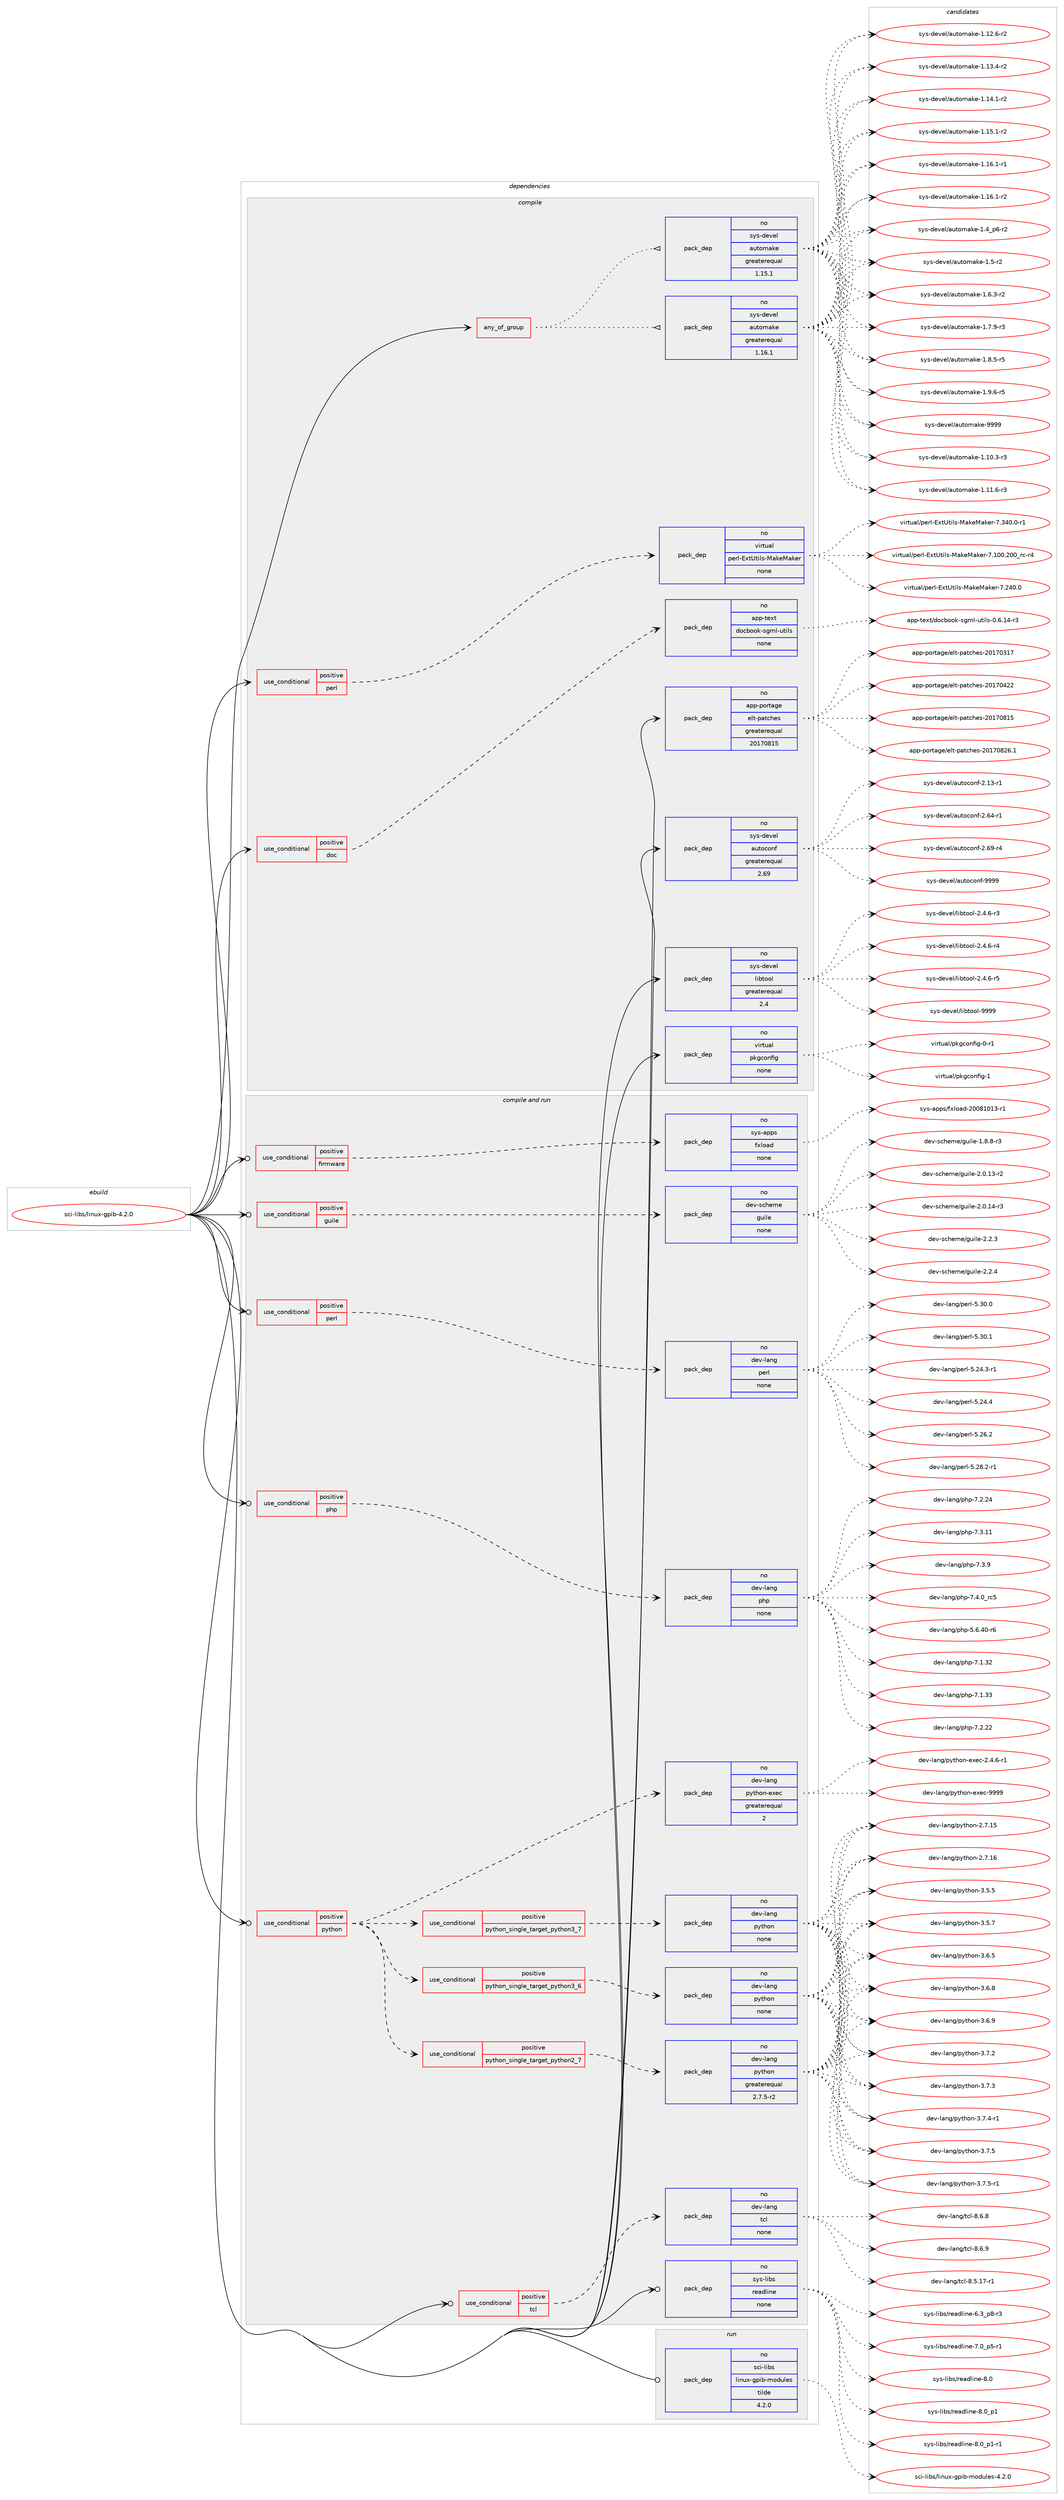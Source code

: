 digraph prolog {

# *************
# Graph options
# *************

newrank=true;
concentrate=true;
compound=true;
graph [rankdir=LR,fontname=Helvetica,fontsize=10,ranksep=1.5];#, ranksep=2.5, nodesep=0.2];
edge  [arrowhead=vee];
node  [fontname=Helvetica,fontsize=10];

# **********
# The ebuild
# **********

subgraph cluster_leftcol {
color=gray;
rank=same;
label=<<i>ebuild</i>>;
id [label="sci-libs/linux-gpib-4.2.0", color=red, width=4, href="../sci-libs/linux-gpib-4.2.0.svg"];
}

# ****************
# The dependencies
# ****************

subgraph cluster_midcol {
color=gray;
label=<<i>dependencies</i>>;
subgraph cluster_compile {
fillcolor="#eeeeee";
style=filled;
label=<<i>compile</i>>;
subgraph any14663 {
dependency858364 [label=<<TABLE BORDER="0" CELLBORDER="1" CELLSPACING="0" CELLPADDING="4"><TR><TD CELLPADDING="10">any_of_group</TD></TR></TABLE>>, shape=none, color=red];subgraph pack634765 {
dependency858365 [label=<<TABLE BORDER="0" CELLBORDER="1" CELLSPACING="0" CELLPADDING="4" WIDTH="220"><TR><TD ROWSPAN="6" CELLPADDING="30">pack_dep</TD></TR><TR><TD WIDTH="110">no</TD></TR><TR><TD>sys-devel</TD></TR><TR><TD>automake</TD></TR><TR><TD>greaterequal</TD></TR><TR><TD>1.16.1</TD></TR></TABLE>>, shape=none, color=blue];
}
dependency858364:e -> dependency858365:w [weight=20,style="dotted",arrowhead="oinv"];
subgraph pack634766 {
dependency858366 [label=<<TABLE BORDER="0" CELLBORDER="1" CELLSPACING="0" CELLPADDING="4" WIDTH="220"><TR><TD ROWSPAN="6" CELLPADDING="30">pack_dep</TD></TR><TR><TD WIDTH="110">no</TD></TR><TR><TD>sys-devel</TD></TR><TR><TD>automake</TD></TR><TR><TD>greaterequal</TD></TR><TR><TD>1.15.1</TD></TR></TABLE>>, shape=none, color=blue];
}
dependency858364:e -> dependency858366:w [weight=20,style="dotted",arrowhead="oinv"];
}
id:e -> dependency858364:w [weight=20,style="solid",arrowhead="vee"];
subgraph cond208427 {
dependency858367 [label=<<TABLE BORDER="0" CELLBORDER="1" CELLSPACING="0" CELLPADDING="4"><TR><TD ROWSPAN="3" CELLPADDING="10">use_conditional</TD></TR><TR><TD>positive</TD></TR><TR><TD>doc</TD></TR></TABLE>>, shape=none, color=red];
subgraph pack634767 {
dependency858368 [label=<<TABLE BORDER="0" CELLBORDER="1" CELLSPACING="0" CELLPADDING="4" WIDTH="220"><TR><TD ROWSPAN="6" CELLPADDING="30">pack_dep</TD></TR><TR><TD WIDTH="110">no</TD></TR><TR><TD>app-text</TD></TR><TR><TD>docbook-sgml-utils</TD></TR><TR><TD>none</TD></TR><TR><TD></TD></TR></TABLE>>, shape=none, color=blue];
}
dependency858367:e -> dependency858368:w [weight=20,style="dashed",arrowhead="vee"];
}
id:e -> dependency858367:w [weight=20,style="solid",arrowhead="vee"];
subgraph cond208428 {
dependency858369 [label=<<TABLE BORDER="0" CELLBORDER="1" CELLSPACING="0" CELLPADDING="4"><TR><TD ROWSPAN="3" CELLPADDING="10">use_conditional</TD></TR><TR><TD>positive</TD></TR><TR><TD>perl</TD></TR></TABLE>>, shape=none, color=red];
subgraph pack634768 {
dependency858370 [label=<<TABLE BORDER="0" CELLBORDER="1" CELLSPACING="0" CELLPADDING="4" WIDTH="220"><TR><TD ROWSPAN="6" CELLPADDING="30">pack_dep</TD></TR><TR><TD WIDTH="110">no</TD></TR><TR><TD>virtual</TD></TR><TR><TD>perl-ExtUtils-MakeMaker</TD></TR><TR><TD>none</TD></TR><TR><TD></TD></TR></TABLE>>, shape=none, color=blue];
}
dependency858369:e -> dependency858370:w [weight=20,style="dashed",arrowhead="vee"];
}
id:e -> dependency858369:w [weight=20,style="solid",arrowhead="vee"];
subgraph pack634769 {
dependency858371 [label=<<TABLE BORDER="0" CELLBORDER="1" CELLSPACING="0" CELLPADDING="4" WIDTH="220"><TR><TD ROWSPAN="6" CELLPADDING="30">pack_dep</TD></TR><TR><TD WIDTH="110">no</TD></TR><TR><TD>app-portage</TD></TR><TR><TD>elt-patches</TD></TR><TR><TD>greaterequal</TD></TR><TR><TD>20170815</TD></TR></TABLE>>, shape=none, color=blue];
}
id:e -> dependency858371:w [weight=20,style="solid",arrowhead="vee"];
subgraph pack634770 {
dependency858372 [label=<<TABLE BORDER="0" CELLBORDER="1" CELLSPACING="0" CELLPADDING="4" WIDTH="220"><TR><TD ROWSPAN="6" CELLPADDING="30">pack_dep</TD></TR><TR><TD WIDTH="110">no</TD></TR><TR><TD>sys-devel</TD></TR><TR><TD>autoconf</TD></TR><TR><TD>greaterequal</TD></TR><TR><TD>2.69</TD></TR></TABLE>>, shape=none, color=blue];
}
id:e -> dependency858372:w [weight=20,style="solid",arrowhead="vee"];
subgraph pack634771 {
dependency858373 [label=<<TABLE BORDER="0" CELLBORDER="1" CELLSPACING="0" CELLPADDING="4" WIDTH="220"><TR><TD ROWSPAN="6" CELLPADDING="30">pack_dep</TD></TR><TR><TD WIDTH="110">no</TD></TR><TR><TD>sys-devel</TD></TR><TR><TD>libtool</TD></TR><TR><TD>greaterequal</TD></TR><TR><TD>2.4</TD></TR></TABLE>>, shape=none, color=blue];
}
id:e -> dependency858373:w [weight=20,style="solid",arrowhead="vee"];
subgraph pack634772 {
dependency858374 [label=<<TABLE BORDER="0" CELLBORDER="1" CELLSPACING="0" CELLPADDING="4" WIDTH="220"><TR><TD ROWSPAN="6" CELLPADDING="30">pack_dep</TD></TR><TR><TD WIDTH="110">no</TD></TR><TR><TD>virtual</TD></TR><TR><TD>pkgconfig</TD></TR><TR><TD>none</TD></TR><TR><TD></TD></TR></TABLE>>, shape=none, color=blue];
}
id:e -> dependency858374:w [weight=20,style="solid",arrowhead="vee"];
}
subgraph cluster_compileandrun {
fillcolor="#eeeeee";
style=filled;
label=<<i>compile and run</i>>;
subgraph cond208429 {
dependency858375 [label=<<TABLE BORDER="0" CELLBORDER="1" CELLSPACING="0" CELLPADDING="4"><TR><TD ROWSPAN="3" CELLPADDING="10">use_conditional</TD></TR><TR><TD>positive</TD></TR><TR><TD>firmware</TD></TR></TABLE>>, shape=none, color=red];
subgraph pack634773 {
dependency858376 [label=<<TABLE BORDER="0" CELLBORDER="1" CELLSPACING="0" CELLPADDING="4" WIDTH="220"><TR><TD ROWSPAN="6" CELLPADDING="30">pack_dep</TD></TR><TR><TD WIDTH="110">no</TD></TR><TR><TD>sys-apps</TD></TR><TR><TD>fxload</TD></TR><TR><TD>none</TD></TR><TR><TD></TD></TR></TABLE>>, shape=none, color=blue];
}
dependency858375:e -> dependency858376:w [weight=20,style="dashed",arrowhead="vee"];
}
id:e -> dependency858375:w [weight=20,style="solid",arrowhead="odotvee"];
subgraph cond208430 {
dependency858377 [label=<<TABLE BORDER="0" CELLBORDER="1" CELLSPACING="0" CELLPADDING="4"><TR><TD ROWSPAN="3" CELLPADDING="10">use_conditional</TD></TR><TR><TD>positive</TD></TR><TR><TD>guile</TD></TR></TABLE>>, shape=none, color=red];
subgraph pack634774 {
dependency858378 [label=<<TABLE BORDER="0" CELLBORDER="1" CELLSPACING="0" CELLPADDING="4" WIDTH="220"><TR><TD ROWSPAN="6" CELLPADDING="30">pack_dep</TD></TR><TR><TD WIDTH="110">no</TD></TR><TR><TD>dev-scheme</TD></TR><TR><TD>guile</TD></TR><TR><TD>none</TD></TR><TR><TD></TD></TR></TABLE>>, shape=none, color=blue];
}
dependency858377:e -> dependency858378:w [weight=20,style="dashed",arrowhead="vee"];
}
id:e -> dependency858377:w [weight=20,style="solid",arrowhead="odotvee"];
subgraph cond208431 {
dependency858379 [label=<<TABLE BORDER="0" CELLBORDER="1" CELLSPACING="0" CELLPADDING="4"><TR><TD ROWSPAN="3" CELLPADDING="10">use_conditional</TD></TR><TR><TD>positive</TD></TR><TR><TD>perl</TD></TR></TABLE>>, shape=none, color=red];
subgraph pack634775 {
dependency858380 [label=<<TABLE BORDER="0" CELLBORDER="1" CELLSPACING="0" CELLPADDING="4" WIDTH="220"><TR><TD ROWSPAN="6" CELLPADDING="30">pack_dep</TD></TR><TR><TD WIDTH="110">no</TD></TR><TR><TD>dev-lang</TD></TR><TR><TD>perl</TD></TR><TR><TD>none</TD></TR><TR><TD></TD></TR></TABLE>>, shape=none, color=blue];
}
dependency858379:e -> dependency858380:w [weight=20,style="dashed",arrowhead="vee"];
}
id:e -> dependency858379:w [weight=20,style="solid",arrowhead="odotvee"];
subgraph cond208432 {
dependency858381 [label=<<TABLE BORDER="0" CELLBORDER="1" CELLSPACING="0" CELLPADDING="4"><TR><TD ROWSPAN="3" CELLPADDING="10">use_conditional</TD></TR><TR><TD>positive</TD></TR><TR><TD>php</TD></TR></TABLE>>, shape=none, color=red];
subgraph pack634776 {
dependency858382 [label=<<TABLE BORDER="0" CELLBORDER="1" CELLSPACING="0" CELLPADDING="4" WIDTH="220"><TR><TD ROWSPAN="6" CELLPADDING="30">pack_dep</TD></TR><TR><TD WIDTH="110">no</TD></TR><TR><TD>dev-lang</TD></TR><TR><TD>php</TD></TR><TR><TD>none</TD></TR><TR><TD></TD></TR></TABLE>>, shape=none, color=blue];
}
dependency858381:e -> dependency858382:w [weight=20,style="dashed",arrowhead="vee"];
}
id:e -> dependency858381:w [weight=20,style="solid",arrowhead="odotvee"];
subgraph cond208433 {
dependency858383 [label=<<TABLE BORDER="0" CELLBORDER="1" CELLSPACING="0" CELLPADDING="4"><TR><TD ROWSPAN="3" CELLPADDING="10">use_conditional</TD></TR><TR><TD>positive</TD></TR><TR><TD>python</TD></TR></TABLE>>, shape=none, color=red];
subgraph cond208434 {
dependency858384 [label=<<TABLE BORDER="0" CELLBORDER="1" CELLSPACING="0" CELLPADDING="4"><TR><TD ROWSPAN="3" CELLPADDING="10">use_conditional</TD></TR><TR><TD>positive</TD></TR><TR><TD>python_single_target_python2_7</TD></TR></TABLE>>, shape=none, color=red];
subgraph pack634777 {
dependency858385 [label=<<TABLE BORDER="0" CELLBORDER="1" CELLSPACING="0" CELLPADDING="4" WIDTH="220"><TR><TD ROWSPAN="6" CELLPADDING="30">pack_dep</TD></TR><TR><TD WIDTH="110">no</TD></TR><TR><TD>dev-lang</TD></TR><TR><TD>python</TD></TR><TR><TD>greaterequal</TD></TR><TR><TD>2.7.5-r2</TD></TR></TABLE>>, shape=none, color=blue];
}
dependency858384:e -> dependency858385:w [weight=20,style="dashed",arrowhead="vee"];
}
dependency858383:e -> dependency858384:w [weight=20,style="dashed",arrowhead="vee"];
subgraph cond208435 {
dependency858386 [label=<<TABLE BORDER="0" CELLBORDER="1" CELLSPACING="0" CELLPADDING="4"><TR><TD ROWSPAN="3" CELLPADDING="10">use_conditional</TD></TR><TR><TD>positive</TD></TR><TR><TD>python_single_target_python3_6</TD></TR></TABLE>>, shape=none, color=red];
subgraph pack634778 {
dependency858387 [label=<<TABLE BORDER="0" CELLBORDER="1" CELLSPACING="0" CELLPADDING="4" WIDTH="220"><TR><TD ROWSPAN="6" CELLPADDING="30">pack_dep</TD></TR><TR><TD WIDTH="110">no</TD></TR><TR><TD>dev-lang</TD></TR><TR><TD>python</TD></TR><TR><TD>none</TD></TR><TR><TD></TD></TR></TABLE>>, shape=none, color=blue];
}
dependency858386:e -> dependency858387:w [weight=20,style="dashed",arrowhead="vee"];
}
dependency858383:e -> dependency858386:w [weight=20,style="dashed",arrowhead="vee"];
subgraph cond208436 {
dependency858388 [label=<<TABLE BORDER="0" CELLBORDER="1" CELLSPACING="0" CELLPADDING="4"><TR><TD ROWSPAN="3" CELLPADDING="10">use_conditional</TD></TR><TR><TD>positive</TD></TR><TR><TD>python_single_target_python3_7</TD></TR></TABLE>>, shape=none, color=red];
subgraph pack634779 {
dependency858389 [label=<<TABLE BORDER="0" CELLBORDER="1" CELLSPACING="0" CELLPADDING="4" WIDTH="220"><TR><TD ROWSPAN="6" CELLPADDING="30">pack_dep</TD></TR><TR><TD WIDTH="110">no</TD></TR><TR><TD>dev-lang</TD></TR><TR><TD>python</TD></TR><TR><TD>none</TD></TR><TR><TD></TD></TR></TABLE>>, shape=none, color=blue];
}
dependency858388:e -> dependency858389:w [weight=20,style="dashed",arrowhead="vee"];
}
dependency858383:e -> dependency858388:w [weight=20,style="dashed",arrowhead="vee"];
subgraph pack634780 {
dependency858390 [label=<<TABLE BORDER="0" CELLBORDER="1" CELLSPACING="0" CELLPADDING="4" WIDTH="220"><TR><TD ROWSPAN="6" CELLPADDING="30">pack_dep</TD></TR><TR><TD WIDTH="110">no</TD></TR><TR><TD>dev-lang</TD></TR><TR><TD>python-exec</TD></TR><TR><TD>greaterequal</TD></TR><TR><TD>2</TD></TR></TABLE>>, shape=none, color=blue];
}
dependency858383:e -> dependency858390:w [weight=20,style="dashed",arrowhead="vee"];
}
id:e -> dependency858383:w [weight=20,style="solid",arrowhead="odotvee"];
subgraph cond208437 {
dependency858391 [label=<<TABLE BORDER="0" CELLBORDER="1" CELLSPACING="0" CELLPADDING="4"><TR><TD ROWSPAN="3" CELLPADDING="10">use_conditional</TD></TR><TR><TD>positive</TD></TR><TR><TD>tcl</TD></TR></TABLE>>, shape=none, color=red];
subgraph pack634781 {
dependency858392 [label=<<TABLE BORDER="0" CELLBORDER="1" CELLSPACING="0" CELLPADDING="4" WIDTH="220"><TR><TD ROWSPAN="6" CELLPADDING="30">pack_dep</TD></TR><TR><TD WIDTH="110">no</TD></TR><TR><TD>dev-lang</TD></TR><TR><TD>tcl</TD></TR><TR><TD>none</TD></TR><TR><TD></TD></TR></TABLE>>, shape=none, color=blue];
}
dependency858391:e -> dependency858392:w [weight=20,style="dashed",arrowhead="vee"];
}
id:e -> dependency858391:w [weight=20,style="solid",arrowhead="odotvee"];
subgraph pack634782 {
dependency858393 [label=<<TABLE BORDER="0" CELLBORDER="1" CELLSPACING="0" CELLPADDING="4" WIDTH="220"><TR><TD ROWSPAN="6" CELLPADDING="30">pack_dep</TD></TR><TR><TD WIDTH="110">no</TD></TR><TR><TD>sys-libs</TD></TR><TR><TD>readline</TD></TR><TR><TD>none</TD></TR><TR><TD></TD></TR></TABLE>>, shape=none, color=blue];
}
id:e -> dependency858393:w [weight=20,style="solid",arrowhead="odotvee"];
}
subgraph cluster_run {
fillcolor="#eeeeee";
style=filled;
label=<<i>run</i>>;
subgraph pack634783 {
dependency858394 [label=<<TABLE BORDER="0" CELLBORDER="1" CELLSPACING="0" CELLPADDING="4" WIDTH="220"><TR><TD ROWSPAN="6" CELLPADDING="30">pack_dep</TD></TR><TR><TD WIDTH="110">no</TD></TR><TR><TD>sci-libs</TD></TR><TR><TD>linux-gpib-modules</TD></TR><TR><TD>tilde</TD></TR><TR><TD>4.2.0</TD></TR></TABLE>>, shape=none, color=blue];
}
id:e -> dependency858394:w [weight=20,style="solid",arrowhead="odot"];
}
}

# **************
# The candidates
# **************

subgraph cluster_choices {
rank=same;
color=gray;
label=<<i>candidates</i>>;

subgraph choice634765 {
color=black;
nodesep=1;
choice11512111545100101118101108479711711611110997107101454946494846514511451 [label="sys-devel/automake-1.10.3-r3", color=red, width=4,href="../sys-devel/automake-1.10.3-r3.svg"];
choice11512111545100101118101108479711711611110997107101454946494946544511451 [label="sys-devel/automake-1.11.6-r3", color=red, width=4,href="../sys-devel/automake-1.11.6-r3.svg"];
choice11512111545100101118101108479711711611110997107101454946495046544511450 [label="sys-devel/automake-1.12.6-r2", color=red, width=4,href="../sys-devel/automake-1.12.6-r2.svg"];
choice11512111545100101118101108479711711611110997107101454946495146524511450 [label="sys-devel/automake-1.13.4-r2", color=red, width=4,href="../sys-devel/automake-1.13.4-r2.svg"];
choice11512111545100101118101108479711711611110997107101454946495246494511450 [label="sys-devel/automake-1.14.1-r2", color=red, width=4,href="../sys-devel/automake-1.14.1-r2.svg"];
choice11512111545100101118101108479711711611110997107101454946495346494511450 [label="sys-devel/automake-1.15.1-r2", color=red, width=4,href="../sys-devel/automake-1.15.1-r2.svg"];
choice11512111545100101118101108479711711611110997107101454946495446494511449 [label="sys-devel/automake-1.16.1-r1", color=red, width=4,href="../sys-devel/automake-1.16.1-r1.svg"];
choice11512111545100101118101108479711711611110997107101454946495446494511450 [label="sys-devel/automake-1.16.1-r2", color=red, width=4,href="../sys-devel/automake-1.16.1-r2.svg"];
choice115121115451001011181011084797117116111109971071014549465295112544511450 [label="sys-devel/automake-1.4_p6-r2", color=red, width=4,href="../sys-devel/automake-1.4_p6-r2.svg"];
choice11512111545100101118101108479711711611110997107101454946534511450 [label="sys-devel/automake-1.5-r2", color=red, width=4,href="../sys-devel/automake-1.5-r2.svg"];
choice115121115451001011181011084797117116111109971071014549465446514511450 [label="sys-devel/automake-1.6.3-r2", color=red, width=4,href="../sys-devel/automake-1.6.3-r2.svg"];
choice115121115451001011181011084797117116111109971071014549465546574511451 [label="sys-devel/automake-1.7.9-r3", color=red, width=4,href="../sys-devel/automake-1.7.9-r3.svg"];
choice115121115451001011181011084797117116111109971071014549465646534511453 [label="sys-devel/automake-1.8.5-r5", color=red, width=4,href="../sys-devel/automake-1.8.5-r5.svg"];
choice115121115451001011181011084797117116111109971071014549465746544511453 [label="sys-devel/automake-1.9.6-r5", color=red, width=4,href="../sys-devel/automake-1.9.6-r5.svg"];
choice115121115451001011181011084797117116111109971071014557575757 [label="sys-devel/automake-9999", color=red, width=4,href="../sys-devel/automake-9999.svg"];
dependency858365:e -> choice11512111545100101118101108479711711611110997107101454946494846514511451:w [style=dotted,weight="100"];
dependency858365:e -> choice11512111545100101118101108479711711611110997107101454946494946544511451:w [style=dotted,weight="100"];
dependency858365:e -> choice11512111545100101118101108479711711611110997107101454946495046544511450:w [style=dotted,weight="100"];
dependency858365:e -> choice11512111545100101118101108479711711611110997107101454946495146524511450:w [style=dotted,weight="100"];
dependency858365:e -> choice11512111545100101118101108479711711611110997107101454946495246494511450:w [style=dotted,weight="100"];
dependency858365:e -> choice11512111545100101118101108479711711611110997107101454946495346494511450:w [style=dotted,weight="100"];
dependency858365:e -> choice11512111545100101118101108479711711611110997107101454946495446494511449:w [style=dotted,weight="100"];
dependency858365:e -> choice11512111545100101118101108479711711611110997107101454946495446494511450:w [style=dotted,weight="100"];
dependency858365:e -> choice115121115451001011181011084797117116111109971071014549465295112544511450:w [style=dotted,weight="100"];
dependency858365:e -> choice11512111545100101118101108479711711611110997107101454946534511450:w [style=dotted,weight="100"];
dependency858365:e -> choice115121115451001011181011084797117116111109971071014549465446514511450:w [style=dotted,weight="100"];
dependency858365:e -> choice115121115451001011181011084797117116111109971071014549465546574511451:w [style=dotted,weight="100"];
dependency858365:e -> choice115121115451001011181011084797117116111109971071014549465646534511453:w [style=dotted,weight="100"];
dependency858365:e -> choice115121115451001011181011084797117116111109971071014549465746544511453:w [style=dotted,weight="100"];
dependency858365:e -> choice115121115451001011181011084797117116111109971071014557575757:w [style=dotted,weight="100"];
}
subgraph choice634766 {
color=black;
nodesep=1;
choice11512111545100101118101108479711711611110997107101454946494846514511451 [label="sys-devel/automake-1.10.3-r3", color=red, width=4,href="../sys-devel/automake-1.10.3-r3.svg"];
choice11512111545100101118101108479711711611110997107101454946494946544511451 [label="sys-devel/automake-1.11.6-r3", color=red, width=4,href="../sys-devel/automake-1.11.6-r3.svg"];
choice11512111545100101118101108479711711611110997107101454946495046544511450 [label="sys-devel/automake-1.12.6-r2", color=red, width=4,href="../sys-devel/automake-1.12.6-r2.svg"];
choice11512111545100101118101108479711711611110997107101454946495146524511450 [label="sys-devel/automake-1.13.4-r2", color=red, width=4,href="../sys-devel/automake-1.13.4-r2.svg"];
choice11512111545100101118101108479711711611110997107101454946495246494511450 [label="sys-devel/automake-1.14.1-r2", color=red, width=4,href="../sys-devel/automake-1.14.1-r2.svg"];
choice11512111545100101118101108479711711611110997107101454946495346494511450 [label="sys-devel/automake-1.15.1-r2", color=red, width=4,href="../sys-devel/automake-1.15.1-r2.svg"];
choice11512111545100101118101108479711711611110997107101454946495446494511449 [label="sys-devel/automake-1.16.1-r1", color=red, width=4,href="../sys-devel/automake-1.16.1-r1.svg"];
choice11512111545100101118101108479711711611110997107101454946495446494511450 [label="sys-devel/automake-1.16.1-r2", color=red, width=4,href="../sys-devel/automake-1.16.1-r2.svg"];
choice115121115451001011181011084797117116111109971071014549465295112544511450 [label="sys-devel/automake-1.4_p6-r2", color=red, width=4,href="../sys-devel/automake-1.4_p6-r2.svg"];
choice11512111545100101118101108479711711611110997107101454946534511450 [label="sys-devel/automake-1.5-r2", color=red, width=4,href="../sys-devel/automake-1.5-r2.svg"];
choice115121115451001011181011084797117116111109971071014549465446514511450 [label="sys-devel/automake-1.6.3-r2", color=red, width=4,href="../sys-devel/automake-1.6.3-r2.svg"];
choice115121115451001011181011084797117116111109971071014549465546574511451 [label="sys-devel/automake-1.7.9-r3", color=red, width=4,href="../sys-devel/automake-1.7.9-r3.svg"];
choice115121115451001011181011084797117116111109971071014549465646534511453 [label="sys-devel/automake-1.8.5-r5", color=red, width=4,href="../sys-devel/automake-1.8.5-r5.svg"];
choice115121115451001011181011084797117116111109971071014549465746544511453 [label="sys-devel/automake-1.9.6-r5", color=red, width=4,href="../sys-devel/automake-1.9.6-r5.svg"];
choice115121115451001011181011084797117116111109971071014557575757 [label="sys-devel/automake-9999", color=red, width=4,href="../sys-devel/automake-9999.svg"];
dependency858366:e -> choice11512111545100101118101108479711711611110997107101454946494846514511451:w [style=dotted,weight="100"];
dependency858366:e -> choice11512111545100101118101108479711711611110997107101454946494946544511451:w [style=dotted,weight="100"];
dependency858366:e -> choice11512111545100101118101108479711711611110997107101454946495046544511450:w [style=dotted,weight="100"];
dependency858366:e -> choice11512111545100101118101108479711711611110997107101454946495146524511450:w [style=dotted,weight="100"];
dependency858366:e -> choice11512111545100101118101108479711711611110997107101454946495246494511450:w [style=dotted,weight="100"];
dependency858366:e -> choice11512111545100101118101108479711711611110997107101454946495346494511450:w [style=dotted,weight="100"];
dependency858366:e -> choice11512111545100101118101108479711711611110997107101454946495446494511449:w [style=dotted,weight="100"];
dependency858366:e -> choice11512111545100101118101108479711711611110997107101454946495446494511450:w [style=dotted,weight="100"];
dependency858366:e -> choice115121115451001011181011084797117116111109971071014549465295112544511450:w [style=dotted,weight="100"];
dependency858366:e -> choice11512111545100101118101108479711711611110997107101454946534511450:w [style=dotted,weight="100"];
dependency858366:e -> choice115121115451001011181011084797117116111109971071014549465446514511450:w [style=dotted,weight="100"];
dependency858366:e -> choice115121115451001011181011084797117116111109971071014549465546574511451:w [style=dotted,weight="100"];
dependency858366:e -> choice115121115451001011181011084797117116111109971071014549465646534511453:w [style=dotted,weight="100"];
dependency858366:e -> choice115121115451001011181011084797117116111109971071014549465746544511453:w [style=dotted,weight="100"];
dependency858366:e -> choice115121115451001011181011084797117116111109971071014557575757:w [style=dotted,weight="100"];
}
subgraph choice634767 {
color=black;
nodesep=1;
choice97112112451161011201164710011199981111111074511510310910845117116105108115454846544649524511451 [label="app-text/docbook-sgml-utils-0.6.14-r3", color=red, width=4,href="../app-text/docbook-sgml-utils-0.6.14-r3.svg"];
dependency858368:e -> choice97112112451161011201164710011199981111111074511510310910845117116105108115454846544649524511451:w [style=dotted,weight="100"];
}
subgraph choice634768 {
color=black;
nodesep=1;
choice118105114116117971084711210111410845691201168511610510811545779710710177971071011144555464948484650484895114994511452 [label="virtual/perl-ExtUtils-MakeMaker-7.100.200_rc-r4", color=red, width=4,href="../virtual/perl-ExtUtils-MakeMaker-7.100.200_rc-r4.svg"];
choice118105114116117971084711210111410845691201168511610510811545779710710177971071011144555465052484648 [label="virtual/perl-ExtUtils-MakeMaker-7.240.0", color=red, width=4,href="../virtual/perl-ExtUtils-MakeMaker-7.240.0.svg"];
choice1181051141161179710847112101114108456912011685116105108115457797107101779710710111445554651524846484511449 [label="virtual/perl-ExtUtils-MakeMaker-7.340.0-r1", color=red, width=4,href="../virtual/perl-ExtUtils-MakeMaker-7.340.0-r1.svg"];
dependency858370:e -> choice118105114116117971084711210111410845691201168511610510811545779710710177971071011144555464948484650484895114994511452:w [style=dotted,weight="100"];
dependency858370:e -> choice118105114116117971084711210111410845691201168511610510811545779710710177971071011144555465052484648:w [style=dotted,weight="100"];
dependency858370:e -> choice1181051141161179710847112101114108456912011685116105108115457797107101779710710111445554651524846484511449:w [style=dotted,weight="100"];
}
subgraph choice634769 {
color=black;
nodesep=1;
choice97112112451121111141169710310147101108116451129711699104101115455048495548514955 [label="app-portage/elt-patches-20170317", color=red, width=4,href="../app-portage/elt-patches-20170317.svg"];
choice97112112451121111141169710310147101108116451129711699104101115455048495548525050 [label="app-portage/elt-patches-20170422", color=red, width=4,href="../app-portage/elt-patches-20170422.svg"];
choice97112112451121111141169710310147101108116451129711699104101115455048495548564953 [label="app-portage/elt-patches-20170815", color=red, width=4,href="../app-portage/elt-patches-20170815.svg"];
choice971121124511211111411697103101471011081164511297116991041011154550484955485650544649 [label="app-portage/elt-patches-20170826.1", color=red, width=4,href="../app-portage/elt-patches-20170826.1.svg"];
dependency858371:e -> choice97112112451121111141169710310147101108116451129711699104101115455048495548514955:w [style=dotted,weight="100"];
dependency858371:e -> choice97112112451121111141169710310147101108116451129711699104101115455048495548525050:w [style=dotted,weight="100"];
dependency858371:e -> choice97112112451121111141169710310147101108116451129711699104101115455048495548564953:w [style=dotted,weight="100"];
dependency858371:e -> choice971121124511211111411697103101471011081164511297116991041011154550484955485650544649:w [style=dotted,weight="100"];
}
subgraph choice634770 {
color=black;
nodesep=1;
choice1151211154510010111810110847971171161119911111010245504649514511449 [label="sys-devel/autoconf-2.13-r1", color=red, width=4,href="../sys-devel/autoconf-2.13-r1.svg"];
choice1151211154510010111810110847971171161119911111010245504654524511449 [label="sys-devel/autoconf-2.64-r1", color=red, width=4,href="../sys-devel/autoconf-2.64-r1.svg"];
choice1151211154510010111810110847971171161119911111010245504654574511452 [label="sys-devel/autoconf-2.69-r4", color=red, width=4,href="../sys-devel/autoconf-2.69-r4.svg"];
choice115121115451001011181011084797117116111991111101024557575757 [label="sys-devel/autoconf-9999", color=red, width=4,href="../sys-devel/autoconf-9999.svg"];
dependency858372:e -> choice1151211154510010111810110847971171161119911111010245504649514511449:w [style=dotted,weight="100"];
dependency858372:e -> choice1151211154510010111810110847971171161119911111010245504654524511449:w [style=dotted,weight="100"];
dependency858372:e -> choice1151211154510010111810110847971171161119911111010245504654574511452:w [style=dotted,weight="100"];
dependency858372:e -> choice115121115451001011181011084797117116111991111101024557575757:w [style=dotted,weight="100"];
}
subgraph choice634771 {
color=black;
nodesep=1;
choice1151211154510010111810110847108105981161111111084550465246544511451 [label="sys-devel/libtool-2.4.6-r3", color=red, width=4,href="../sys-devel/libtool-2.4.6-r3.svg"];
choice1151211154510010111810110847108105981161111111084550465246544511452 [label="sys-devel/libtool-2.4.6-r4", color=red, width=4,href="../sys-devel/libtool-2.4.6-r4.svg"];
choice1151211154510010111810110847108105981161111111084550465246544511453 [label="sys-devel/libtool-2.4.6-r5", color=red, width=4,href="../sys-devel/libtool-2.4.6-r5.svg"];
choice1151211154510010111810110847108105981161111111084557575757 [label="sys-devel/libtool-9999", color=red, width=4,href="../sys-devel/libtool-9999.svg"];
dependency858373:e -> choice1151211154510010111810110847108105981161111111084550465246544511451:w [style=dotted,weight="100"];
dependency858373:e -> choice1151211154510010111810110847108105981161111111084550465246544511452:w [style=dotted,weight="100"];
dependency858373:e -> choice1151211154510010111810110847108105981161111111084550465246544511453:w [style=dotted,weight="100"];
dependency858373:e -> choice1151211154510010111810110847108105981161111111084557575757:w [style=dotted,weight="100"];
}
subgraph choice634772 {
color=black;
nodesep=1;
choice11810511411611797108471121071039911111010210510345484511449 [label="virtual/pkgconfig-0-r1", color=red, width=4,href="../virtual/pkgconfig-0-r1.svg"];
choice1181051141161179710847112107103991111101021051034549 [label="virtual/pkgconfig-1", color=red, width=4,href="../virtual/pkgconfig-1.svg"];
dependency858374:e -> choice11810511411611797108471121071039911111010210510345484511449:w [style=dotted,weight="100"];
dependency858374:e -> choice1181051141161179710847112107103991111101021051034549:w [style=dotted,weight="100"];
}
subgraph choice634773 {
color=black;
nodesep=1;
choice115121115459711211211547102120108111971004550484856494849514511449 [label="sys-apps/fxload-20081013-r1", color=red, width=4,href="../sys-apps/fxload-20081013-r1.svg"];
dependency858376:e -> choice115121115459711211211547102120108111971004550484856494849514511449:w [style=dotted,weight="100"];
}
subgraph choice634774 {
color=black;
nodesep=1;
choice1001011184511599104101109101471031171051081014549465646564511451 [label="dev-scheme/guile-1.8.8-r3", color=red, width=4,href="../dev-scheme/guile-1.8.8-r3.svg"];
choice100101118451159910410110910147103117105108101455046484649514511450 [label="dev-scheme/guile-2.0.13-r2", color=red, width=4,href="../dev-scheme/guile-2.0.13-r2.svg"];
choice100101118451159910410110910147103117105108101455046484649524511451 [label="dev-scheme/guile-2.0.14-r3", color=red, width=4,href="../dev-scheme/guile-2.0.14-r3.svg"];
choice100101118451159910410110910147103117105108101455046504651 [label="dev-scheme/guile-2.2.3", color=red, width=4,href="../dev-scheme/guile-2.2.3.svg"];
choice100101118451159910410110910147103117105108101455046504652 [label="dev-scheme/guile-2.2.4", color=red, width=4,href="../dev-scheme/guile-2.2.4.svg"];
dependency858378:e -> choice1001011184511599104101109101471031171051081014549465646564511451:w [style=dotted,weight="100"];
dependency858378:e -> choice100101118451159910410110910147103117105108101455046484649514511450:w [style=dotted,weight="100"];
dependency858378:e -> choice100101118451159910410110910147103117105108101455046484649524511451:w [style=dotted,weight="100"];
dependency858378:e -> choice100101118451159910410110910147103117105108101455046504651:w [style=dotted,weight="100"];
dependency858378:e -> choice100101118451159910410110910147103117105108101455046504652:w [style=dotted,weight="100"];
}
subgraph choice634775 {
color=black;
nodesep=1;
choice100101118451089711010347112101114108455346505246514511449 [label="dev-lang/perl-5.24.3-r1", color=red, width=4,href="../dev-lang/perl-5.24.3-r1.svg"];
choice10010111845108971101034711210111410845534650524652 [label="dev-lang/perl-5.24.4", color=red, width=4,href="../dev-lang/perl-5.24.4.svg"];
choice10010111845108971101034711210111410845534650544650 [label="dev-lang/perl-5.26.2", color=red, width=4,href="../dev-lang/perl-5.26.2.svg"];
choice100101118451089711010347112101114108455346505646504511449 [label="dev-lang/perl-5.28.2-r1", color=red, width=4,href="../dev-lang/perl-5.28.2-r1.svg"];
choice10010111845108971101034711210111410845534651484648 [label="dev-lang/perl-5.30.0", color=red, width=4,href="../dev-lang/perl-5.30.0.svg"];
choice10010111845108971101034711210111410845534651484649 [label="dev-lang/perl-5.30.1", color=red, width=4,href="../dev-lang/perl-5.30.1.svg"];
dependency858380:e -> choice100101118451089711010347112101114108455346505246514511449:w [style=dotted,weight="100"];
dependency858380:e -> choice10010111845108971101034711210111410845534650524652:w [style=dotted,weight="100"];
dependency858380:e -> choice10010111845108971101034711210111410845534650544650:w [style=dotted,weight="100"];
dependency858380:e -> choice100101118451089711010347112101114108455346505646504511449:w [style=dotted,weight="100"];
dependency858380:e -> choice10010111845108971101034711210111410845534651484648:w [style=dotted,weight="100"];
dependency858380:e -> choice10010111845108971101034711210111410845534651484649:w [style=dotted,weight="100"];
}
subgraph choice634776 {
color=black;
nodesep=1;
choice100101118451089711010347112104112455346544652484511454 [label="dev-lang/php-5.6.40-r6", color=red, width=4,href="../dev-lang/php-5.6.40-r6.svg"];
choice10010111845108971101034711210411245554649465150 [label="dev-lang/php-7.1.32", color=red, width=4,href="../dev-lang/php-7.1.32.svg"];
choice10010111845108971101034711210411245554649465151 [label="dev-lang/php-7.1.33", color=red, width=4,href="../dev-lang/php-7.1.33.svg"];
choice10010111845108971101034711210411245554650465050 [label="dev-lang/php-7.2.22", color=red, width=4,href="../dev-lang/php-7.2.22.svg"];
choice10010111845108971101034711210411245554650465052 [label="dev-lang/php-7.2.24", color=red, width=4,href="../dev-lang/php-7.2.24.svg"];
choice10010111845108971101034711210411245554651464949 [label="dev-lang/php-7.3.11", color=red, width=4,href="../dev-lang/php-7.3.11.svg"];
choice100101118451089711010347112104112455546514657 [label="dev-lang/php-7.3.9", color=red, width=4,href="../dev-lang/php-7.3.9.svg"];
choice100101118451089711010347112104112455546524648951149953 [label="dev-lang/php-7.4.0_rc5", color=red, width=4,href="../dev-lang/php-7.4.0_rc5.svg"];
dependency858382:e -> choice100101118451089711010347112104112455346544652484511454:w [style=dotted,weight="100"];
dependency858382:e -> choice10010111845108971101034711210411245554649465150:w [style=dotted,weight="100"];
dependency858382:e -> choice10010111845108971101034711210411245554649465151:w [style=dotted,weight="100"];
dependency858382:e -> choice10010111845108971101034711210411245554650465050:w [style=dotted,weight="100"];
dependency858382:e -> choice10010111845108971101034711210411245554650465052:w [style=dotted,weight="100"];
dependency858382:e -> choice10010111845108971101034711210411245554651464949:w [style=dotted,weight="100"];
dependency858382:e -> choice100101118451089711010347112104112455546514657:w [style=dotted,weight="100"];
dependency858382:e -> choice100101118451089711010347112104112455546524648951149953:w [style=dotted,weight="100"];
}
subgraph choice634777 {
color=black;
nodesep=1;
choice10010111845108971101034711212111610411111045504655464953 [label="dev-lang/python-2.7.15", color=red, width=4,href="../dev-lang/python-2.7.15.svg"];
choice10010111845108971101034711212111610411111045504655464954 [label="dev-lang/python-2.7.16", color=red, width=4,href="../dev-lang/python-2.7.16.svg"];
choice100101118451089711010347112121116104111110455146534653 [label="dev-lang/python-3.5.5", color=red, width=4,href="../dev-lang/python-3.5.5.svg"];
choice100101118451089711010347112121116104111110455146534655 [label="dev-lang/python-3.5.7", color=red, width=4,href="../dev-lang/python-3.5.7.svg"];
choice100101118451089711010347112121116104111110455146544653 [label="dev-lang/python-3.6.5", color=red, width=4,href="../dev-lang/python-3.6.5.svg"];
choice100101118451089711010347112121116104111110455146544656 [label="dev-lang/python-3.6.8", color=red, width=4,href="../dev-lang/python-3.6.8.svg"];
choice100101118451089711010347112121116104111110455146544657 [label="dev-lang/python-3.6.9", color=red, width=4,href="../dev-lang/python-3.6.9.svg"];
choice100101118451089711010347112121116104111110455146554650 [label="dev-lang/python-3.7.2", color=red, width=4,href="../dev-lang/python-3.7.2.svg"];
choice100101118451089711010347112121116104111110455146554651 [label="dev-lang/python-3.7.3", color=red, width=4,href="../dev-lang/python-3.7.3.svg"];
choice1001011184510897110103471121211161041111104551465546524511449 [label="dev-lang/python-3.7.4-r1", color=red, width=4,href="../dev-lang/python-3.7.4-r1.svg"];
choice100101118451089711010347112121116104111110455146554653 [label="dev-lang/python-3.7.5", color=red, width=4,href="../dev-lang/python-3.7.5.svg"];
choice1001011184510897110103471121211161041111104551465546534511449 [label="dev-lang/python-3.7.5-r1", color=red, width=4,href="../dev-lang/python-3.7.5-r1.svg"];
dependency858385:e -> choice10010111845108971101034711212111610411111045504655464953:w [style=dotted,weight="100"];
dependency858385:e -> choice10010111845108971101034711212111610411111045504655464954:w [style=dotted,weight="100"];
dependency858385:e -> choice100101118451089711010347112121116104111110455146534653:w [style=dotted,weight="100"];
dependency858385:e -> choice100101118451089711010347112121116104111110455146534655:w [style=dotted,weight="100"];
dependency858385:e -> choice100101118451089711010347112121116104111110455146544653:w [style=dotted,weight="100"];
dependency858385:e -> choice100101118451089711010347112121116104111110455146544656:w [style=dotted,weight="100"];
dependency858385:e -> choice100101118451089711010347112121116104111110455146544657:w [style=dotted,weight="100"];
dependency858385:e -> choice100101118451089711010347112121116104111110455146554650:w [style=dotted,weight="100"];
dependency858385:e -> choice100101118451089711010347112121116104111110455146554651:w [style=dotted,weight="100"];
dependency858385:e -> choice1001011184510897110103471121211161041111104551465546524511449:w [style=dotted,weight="100"];
dependency858385:e -> choice100101118451089711010347112121116104111110455146554653:w [style=dotted,weight="100"];
dependency858385:e -> choice1001011184510897110103471121211161041111104551465546534511449:w [style=dotted,weight="100"];
}
subgraph choice634778 {
color=black;
nodesep=1;
choice10010111845108971101034711212111610411111045504655464953 [label="dev-lang/python-2.7.15", color=red, width=4,href="../dev-lang/python-2.7.15.svg"];
choice10010111845108971101034711212111610411111045504655464954 [label="dev-lang/python-2.7.16", color=red, width=4,href="../dev-lang/python-2.7.16.svg"];
choice100101118451089711010347112121116104111110455146534653 [label="dev-lang/python-3.5.5", color=red, width=4,href="../dev-lang/python-3.5.5.svg"];
choice100101118451089711010347112121116104111110455146534655 [label="dev-lang/python-3.5.7", color=red, width=4,href="../dev-lang/python-3.5.7.svg"];
choice100101118451089711010347112121116104111110455146544653 [label="dev-lang/python-3.6.5", color=red, width=4,href="../dev-lang/python-3.6.5.svg"];
choice100101118451089711010347112121116104111110455146544656 [label="dev-lang/python-3.6.8", color=red, width=4,href="../dev-lang/python-3.6.8.svg"];
choice100101118451089711010347112121116104111110455146544657 [label="dev-lang/python-3.6.9", color=red, width=4,href="../dev-lang/python-3.6.9.svg"];
choice100101118451089711010347112121116104111110455146554650 [label="dev-lang/python-3.7.2", color=red, width=4,href="../dev-lang/python-3.7.2.svg"];
choice100101118451089711010347112121116104111110455146554651 [label="dev-lang/python-3.7.3", color=red, width=4,href="../dev-lang/python-3.7.3.svg"];
choice1001011184510897110103471121211161041111104551465546524511449 [label="dev-lang/python-3.7.4-r1", color=red, width=4,href="../dev-lang/python-3.7.4-r1.svg"];
choice100101118451089711010347112121116104111110455146554653 [label="dev-lang/python-3.7.5", color=red, width=4,href="../dev-lang/python-3.7.5.svg"];
choice1001011184510897110103471121211161041111104551465546534511449 [label="dev-lang/python-3.7.5-r1", color=red, width=4,href="../dev-lang/python-3.7.5-r1.svg"];
dependency858387:e -> choice10010111845108971101034711212111610411111045504655464953:w [style=dotted,weight="100"];
dependency858387:e -> choice10010111845108971101034711212111610411111045504655464954:w [style=dotted,weight="100"];
dependency858387:e -> choice100101118451089711010347112121116104111110455146534653:w [style=dotted,weight="100"];
dependency858387:e -> choice100101118451089711010347112121116104111110455146534655:w [style=dotted,weight="100"];
dependency858387:e -> choice100101118451089711010347112121116104111110455146544653:w [style=dotted,weight="100"];
dependency858387:e -> choice100101118451089711010347112121116104111110455146544656:w [style=dotted,weight="100"];
dependency858387:e -> choice100101118451089711010347112121116104111110455146544657:w [style=dotted,weight="100"];
dependency858387:e -> choice100101118451089711010347112121116104111110455146554650:w [style=dotted,weight="100"];
dependency858387:e -> choice100101118451089711010347112121116104111110455146554651:w [style=dotted,weight="100"];
dependency858387:e -> choice1001011184510897110103471121211161041111104551465546524511449:w [style=dotted,weight="100"];
dependency858387:e -> choice100101118451089711010347112121116104111110455146554653:w [style=dotted,weight="100"];
dependency858387:e -> choice1001011184510897110103471121211161041111104551465546534511449:w [style=dotted,weight="100"];
}
subgraph choice634779 {
color=black;
nodesep=1;
choice10010111845108971101034711212111610411111045504655464953 [label="dev-lang/python-2.7.15", color=red, width=4,href="../dev-lang/python-2.7.15.svg"];
choice10010111845108971101034711212111610411111045504655464954 [label="dev-lang/python-2.7.16", color=red, width=4,href="../dev-lang/python-2.7.16.svg"];
choice100101118451089711010347112121116104111110455146534653 [label="dev-lang/python-3.5.5", color=red, width=4,href="../dev-lang/python-3.5.5.svg"];
choice100101118451089711010347112121116104111110455146534655 [label="dev-lang/python-3.5.7", color=red, width=4,href="../dev-lang/python-3.5.7.svg"];
choice100101118451089711010347112121116104111110455146544653 [label="dev-lang/python-3.6.5", color=red, width=4,href="../dev-lang/python-3.6.5.svg"];
choice100101118451089711010347112121116104111110455146544656 [label="dev-lang/python-3.6.8", color=red, width=4,href="../dev-lang/python-3.6.8.svg"];
choice100101118451089711010347112121116104111110455146544657 [label="dev-lang/python-3.6.9", color=red, width=4,href="../dev-lang/python-3.6.9.svg"];
choice100101118451089711010347112121116104111110455146554650 [label="dev-lang/python-3.7.2", color=red, width=4,href="../dev-lang/python-3.7.2.svg"];
choice100101118451089711010347112121116104111110455146554651 [label="dev-lang/python-3.7.3", color=red, width=4,href="../dev-lang/python-3.7.3.svg"];
choice1001011184510897110103471121211161041111104551465546524511449 [label="dev-lang/python-3.7.4-r1", color=red, width=4,href="../dev-lang/python-3.7.4-r1.svg"];
choice100101118451089711010347112121116104111110455146554653 [label="dev-lang/python-3.7.5", color=red, width=4,href="../dev-lang/python-3.7.5.svg"];
choice1001011184510897110103471121211161041111104551465546534511449 [label="dev-lang/python-3.7.5-r1", color=red, width=4,href="../dev-lang/python-3.7.5-r1.svg"];
dependency858389:e -> choice10010111845108971101034711212111610411111045504655464953:w [style=dotted,weight="100"];
dependency858389:e -> choice10010111845108971101034711212111610411111045504655464954:w [style=dotted,weight="100"];
dependency858389:e -> choice100101118451089711010347112121116104111110455146534653:w [style=dotted,weight="100"];
dependency858389:e -> choice100101118451089711010347112121116104111110455146534655:w [style=dotted,weight="100"];
dependency858389:e -> choice100101118451089711010347112121116104111110455146544653:w [style=dotted,weight="100"];
dependency858389:e -> choice100101118451089711010347112121116104111110455146544656:w [style=dotted,weight="100"];
dependency858389:e -> choice100101118451089711010347112121116104111110455146544657:w [style=dotted,weight="100"];
dependency858389:e -> choice100101118451089711010347112121116104111110455146554650:w [style=dotted,weight="100"];
dependency858389:e -> choice100101118451089711010347112121116104111110455146554651:w [style=dotted,weight="100"];
dependency858389:e -> choice1001011184510897110103471121211161041111104551465546524511449:w [style=dotted,weight="100"];
dependency858389:e -> choice100101118451089711010347112121116104111110455146554653:w [style=dotted,weight="100"];
dependency858389:e -> choice1001011184510897110103471121211161041111104551465546534511449:w [style=dotted,weight="100"];
}
subgraph choice634780 {
color=black;
nodesep=1;
choice10010111845108971101034711212111610411111045101120101994550465246544511449 [label="dev-lang/python-exec-2.4.6-r1", color=red, width=4,href="../dev-lang/python-exec-2.4.6-r1.svg"];
choice10010111845108971101034711212111610411111045101120101994557575757 [label="dev-lang/python-exec-9999", color=red, width=4,href="../dev-lang/python-exec-9999.svg"];
dependency858390:e -> choice10010111845108971101034711212111610411111045101120101994550465246544511449:w [style=dotted,weight="100"];
dependency858390:e -> choice10010111845108971101034711212111610411111045101120101994557575757:w [style=dotted,weight="100"];
}
subgraph choice634781 {
color=black;
nodesep=1;
choice10010111845108971101034711699108455646534649554511449 [label="dev-lang/tcl-8.5.17-r1", color=red, width=4,href="../dev-lang/tcl-8.5.17-r1.svg"];
choice10010111845108971101034711699108455646544656 [label="dev-lang/tcl-8.6.8", color=red, width=4,href="../dev-lang/tcl-8.6.8.svg"];
choice10010111845108971101034711699108455646544657 [label="dev-lang/tcl-8.6.9", color=red, width=4,href="../dev-lang/tcl-8.6.9.svg"];
dependency858392:e -> choice10010111845108971101034711699108455646534649554511449:w [style=dotted,weight="100"];
dependency858392:e -> choice10010111845108971101034711699108455646544656:w [style=dotted,weight="100"];
dependency858392:e -> choice10010111845108971101034711699108455646544657:w [style=dotted,weight="100"];
}
subgraph choice634782 {
color=black;
nodesep=1;
choice115121115451081059811547114101971001081051101014554465195112564511451 [label="sys-libs/readline-6.3_p8-r3", color=red, width=4,href="../sys-libs/readline-6.3_p8-r3.svg"];
choice115121115451081059811547114101971001081051101014555464895112534511449 [label="sys-libs/readline-7.0_p5-r1", color=red, width=4,href="../sys-libs/readline-7.0_p5-r1.svg"];
choice1151211154510810598115471141019710010810511010145564648 [label="sys-libs/readline-8.0", color=red, width=4,href="../sys-libs/readline-8.0.svg"];
choice11512111545108105981154711410197100108105110101455646489511249 [label="sys-libs/readline-8.0_p1", color=red, width=4,href="../sys-libs/readline-8.0_p1.svg"];
choice115121115451081059811547114101971001081051101014556464895112494511449 [label="sys-libs/readline-8.0_p1-r1", color=red, width=4,href="../sys-libs/readline-8.0_p1-r1.svg"];
dependency858393:e -> choice115121115451081059811547114101971001081051101014554465195112564511451:w [style=dotted,weight="100"];
dependency858393:e -> choice115121115451081059811547114101971001081051101014555464895112534511449:w [style=dotted,weight="100"];
dependency858393:e -> choice1151211154510810598115471141019710010810511010145564648:w [style=dotted,weight="100"];
dependency858393:e -> choice11512111545108105981154711410197100108105110101455646489511249:w [style=dotted,weight="100"];
dependency858393:e -> choice115121115451081059811547114101971001081051101014556464895112494511449:w [style=dotted,weight="100"];
}
subgraph choice634783 {
color=black;
nodesep=1;
choice11599105451081059811547108105110117120451031121059845109111100117108101115455246504648 [label="sci-libs/linux-gpib-modules-4.2.0", color=red, width=4,href="../sci-libs/linux-gpib-modules-4.2.0.svg"];
dependency858394:e -> choice11599105451081059811547108105110117120451031121059845109111100117108101115455246504648:w [style=dotted,weight="100"];
}
}

}
